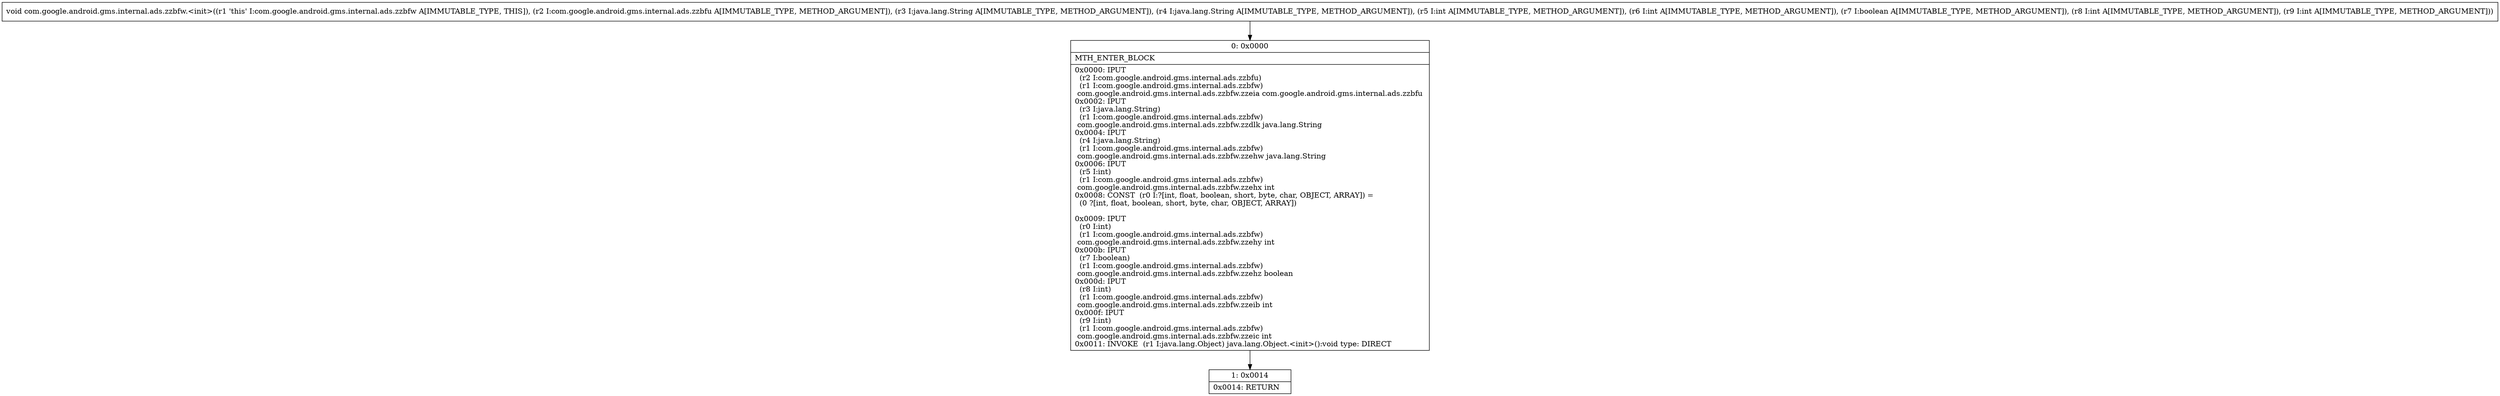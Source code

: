 digraph "CFG forcom.google.android.gms.internal.ads.zzbfw.\<init\>(Lcom\/google\/android\/gms\/internal\/ads\/zzbfu;Ljava\/lang\/String;Ljava\/lang\/String;IIZII)V" {
Node_0 [shape=record,label="{0\:\ 0x0000|MTH_ENTER_BLOCK\l|0x0000: IPUT  \l  (r2 I:com.google.android.gms.internal.ads.zzbfu)\l  (r1 I:com.google.android.gms.internal.ads.zzbfw)\l com.google.android.gms.internal.ads.zzbfw.zzeia com.google.android.gms.internal.ads.zzbfu \l0x0002: IPUT  \l  (r3 I:java.lang.String)\l  (r1 I:com.google.android.gms.internal.ads.zzbfw)\l com.google.android.gms.internal.ads.zzbfw.zzdlk java.lang.String \l0x0004: IPUT  \l  (r4 I:java.lang.String)\l  (r1 I:com.google.android.gms.internal.ads.zzbfw)\l com.google.android.gms.internal.ads.zzbfw.zzehw java.lang.String \l0x0006: IPUT  \l  (r5 I:int)\l  (r1 I:com.google.android.gms.internal.ads.zzbfw)\l com.google.android.gms.internal.ads.zzbfw.zzehx int \l0x0008: CONST  (r0 I:?[int, float, boolean, short, byte, char, OBJECT, ARRAY]) = \l  (0 ?[int, float, boolean, short, byte, char, OBJECT, ARRAY])\l \l0x0009: IPUT  \l  (r0 I:int)\l  (r1 I:com.google.android.gms.internal.ads.zzbfw)\l com.google.android.gms.internal.ads.zzbfw.zzehy int \l0x000b: IPUT  \l  (r7 I:boolean)\l  (r1 I:com.google.android.gms.internal.ads.zzbfw)\l com.google.android.gms.internal.ads.zzbfw.zzehz boolean \l0x000d: IPUT  \l  (r8 I:int)\l  (r1 I:com.google.android.gms.internal.ads.zzbfw)\l com.google.android.gms.internal.ads.zzbfw.zzeib int \l0x000f: IPUT  \l  (r9 I:int)\l  (r1 I:com.google.android.gms.internal.ads.zzbfw)\l com.google.android.gms.internal.ads.zzbfw.zzeic int \l0x0011: INVOKE  (r1 I:java.lang.Object) java.lang.Object.\<init\>():void type: DIRECT \l}"];
Node_1 [shape=record,label="{1\:\ 0x0014|0x0014: RETURN   \l}"];
MethodNode[shape=record,label="{void com.google.android.gms.internal.ads.zzbfw.\<init\>((r1 'this' I:com.google.android.gms.internal.ads.zzbfw A[IMMUTABLE_TYPE, THIS]), (r2 I:com.google.android.gms.internal.ads.zzbfu A[IMMUTABLE_TYPE, METHOD_ARGUMENT]), (r3 I:java.lang.String A[IMMUTABLE_TYPE, METHOD_ARGUMENT]), (r4 I:java.lang.String A[IMMUTABLE_TYPE, METHOD_ARGUMENT]), (r5 I:int A[IMMUTABLE_TYPE, METHOD_ARGUMENT]), (r6 I:int A[IMMUTABLE_TYPE, METHOD_ARGUMENT]), (r7 I:boolean A[IMMUTABLE_TYPE, METHOD_ARGUMENT]), (r8 I:int A[IMMUTABLE_TYPE, METHOD_ARGUMENT]), (r9 I:int A[IMMUTABLE_TYPE, METHOD_ARGUMENT])) }"];
MethodNode -> Node_0;
Node_0 -> Node_1;
}

